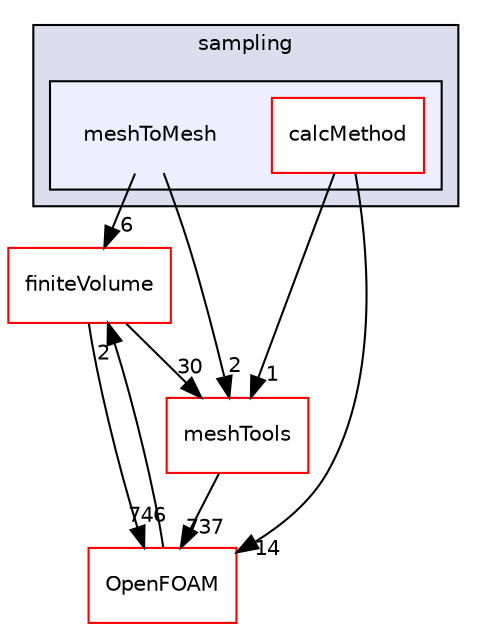 digraph "src/sampling/meshToMesh" {
  bgcolor=transparent;
  compound=true
  node [ fontsize="10", fontname="Helvetica"];
  edge [ labelfontsize="10", labelfontname="Helvetica"];
  subgraph clusterdir_24a3817a3c61c11f04a0a72057522f4f {
    graph [ bgcolor="#ddddee", pencolor="black", label="sampling" fontname="Helvetica", fontsize="10", URL="dir_24a3817a3c61c11f04a0a72057522f4f.html"]
  subgraph clusterdir_5d7b251635f57ecde20f7aaf83381484 {
    graph [ bgcolor="#eeeeff", pencolor="black", label="" URL="dir_5d7b251635f57ecde20f7aaf83381484.html"];
    dir_5d7b251635f57ecde20f7aaf83381484 [shape=plaintext label="meshToMesh"];
    dir_1bf0885e90ae4cc13a20a3c254c3cfca [shape=box label="calcMethod" color="red" fillcolor="white" style="filled" URL="dir_1bf0885e90ae4cc13a20a3c254c3cfca.html"];
  }
  }
  dir_9bd15774b555cf7259a6fa18f99fe99b [shape=box label="finiteVolume" color="red" URL="dir_9bd15774b555cf7259a6fa18f99fe99b.html"];
  dir_ae30ad0bef50cf391b24c614251bb9fd [shape=box label="meshTools" color="red" URL="dir_ae30ad0bef50cf391b24c614251bb9fd.html"];
  dir_c5473ff19b20e6ec4dfe5c310b3778a8 [shape=box label="OpenFOAM" color="red" URL="dir_c5473ff19b20e6ec4dfe5c310b3778a8.html"];
  dir_9bd15774b555cf7259a6fa18f99fe99b->dir_ae30ad0bef50cf391b24c614251bb9fd [headlabel="30", labeldistance=1.5 headhref="dir_000897_001751.html"];
  dir_9bd15774b555cf7259a6fa18f99fe99b->dir_c5473ff19b20e6ec4dfe5c310b3778a8 [headlabel="746", labeldistance=1.5 headhref="dir_000897_001897.html"];
  dir_ae30ad0bef50cf391b24c614251bb9fd->dir_c5473ff19b20e6ec4dfe5c310b3778a8 [headlabel="737", labeldistance=1.5 headhref="dir_001751_001897.html"];
  dir_5d7b251635f57ecde20f7aaf83381484->dir_9bd15774b555cf7259a6fa18f99fe99b [headlabel="6", labeldistance=1.5 headhref="dir_002684_000897.html"];
  dir_5d7b251635f57ecde20f7aaf83381484->dir_ae30ad0bef50cf391b24c614251bb9fd [headlabel="2", labeldistance=1.5 headhref="dir_002684_001751.html"];
  dir_1bf0885e90ae4cc13a20a3c254c3cfca->dir_ae30ad0bef50cf391b24c614251bb9fd [headlabel="1", labeldistance=1.5 headhref="dir_002685_001751.html"];
  dir_1bf0885e90ae4cc13a20a3c254c3cfca->dir_c5473ff19b20e6ec4dfe5c310b3778a8 [headlabel="14", labeldistance=1.5 headhref="dir_002685_001897.html"];
  dir_c5473ff19b20e6ec4dfe5c310b3778a8->dir_9bd15774b555cf7259a6fa18f99fe99b [headlabel="2", labeldistance=1.5 headhref="dir_001897_000897.html"];
}
